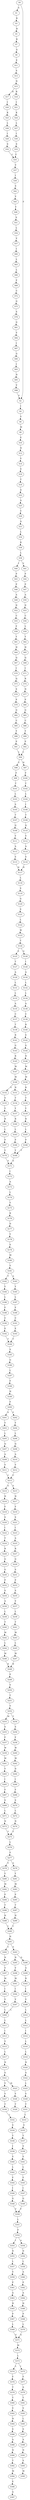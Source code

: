 strict digraph  {
	S0 -> S1 [ label = A ];
	S0 -> S2 [ label = F ];
	S1 -> S3 [ label = R ];
	S2 -> S4 [ label = I ];
	S3 -> S5 [ label = H ];
	S4 -> S6 [ label = V ];
	S5 -> S7 [ label = R ];
	S6 -> S8 [ label = M ];
	S7 -> S9 [ label = G ];
	S8 -> S10 [ label = E ];
	S9 -> S11 [ label = E ];
	S10 -> S12 [ label = N ];
	S11 -> S13 [ label = S ];
	S12 -> S14 [ label = V ];
	S13 -> S15 [ label = N ];
	S14 -> S16 [ label = S ];
	S15 -> S17 [ label = H ];
	S15 -> S18 [ label = R ];
	S16 -> S19 [ label = T ];
	S17 -> S20 [ label = I ];
	S18 -> S21 [ label = I ];
	S19 -> S22 [ label = G ];
	S20 -> S23 [ label = K ];
	S21 -> S24 [ label = K ];
	S22 -> S25 [ label = A ];
	S23 -> S26 [ label = L ];
	S24 -> S27 [ label = L ];
	S25 -> S28 [ label = C ];
	S26 -> S29 [ label = I ];
	S27 -> S30 [ label = I ];
	S28 -> S31 [ label = A ];
	S29 -> S32 [ label = S ];
	S30 -> S33 [ label = S ];
	S31 -> S34 [ label = L ];
	S32 -> S35 [ label = C ];
	S33 -> S35 [ label = C ];
	S34 -> S36 [ label = K ];
	S35 -> S37 [ label = V ];
	S36 -> S38 [ label = L ];
	S37 -> S39 [ label = I ];
	S38 -> S40 [ label = I ];
	S38 -> S41 [ label = V ];
	S39 -> S42 [ label = S ];
	S40 -> S43 [ label = P ];
	S41 -> S44 [ label = P ];
	S42 -> S45 [ label = V ];
	S43 -> S46 [ label = P ];
	S44 -> S47 [ label = P ];
	S45 -> S48 [ label = Y ];
	S46 -> S49 [ label = A ];
	S47 -> S50 [ label = A ];
	S48 -> S51 [ label = S ];
	S49 -> S52 [ label = D ];
	S50 -> S53 [ label = D ];
	S51 -> S54 [ label = L ];
	S52 -> S55 [ label = C ];
	S53 -> S56 [ label = C ];
	S54 -> S57 [ label = V ];
	S55 -> S58 [ label = F ];
	S56 -> S59 [ label = L ];
	S57 -> S60 [ label = I ];
	S58 -> S61 [ label = Y ];
	S59 -> S62 [ label = Y ];
	S60 -> S63 [ label = L ];
	S61 -> S64 [ label = H ];
	S62 -> S65 [ label = H ];
	S63 -> S66 [ label = L ];
	S64 -> S67 [ label = Q ];
	S65 -> S68 [ label = Q ];
	S66 -> S69 [ label = F ];
	S67 -> S70 [ label = I ];
	S68 -> S71 [ label = I ];
	S69 -> S72 [ label = C ];
	S70 -> S73 [ label = Q ];
	S71 -> S74 [ label = R ];
	S72 -> S75 [ label = G ];
	S73 -> S76 [ label = S ];
	S74 -> S77 [ label = N ];
	S75 -> S78 [ label = S ];
	S76 -> S79 [ label = P ];
	S77 -> S80 [ label = P ];
	S78 -> S81 [ label = G ];
	S79 -> S82 [ label = G ];
	S80 -> S83 [ label = G ];
	S81 -> S84 [ label = V ];
	S82 -> S85 [ label = C ];
	S83 -> S86 [ label = C ];
	S84 -> S87 [ label = I ];
	S85 -> S88 [ label = Y ];
	S86 -> S89 [ label = Y ];
	S87 -> S90 [ label = G ];
	S88 -> S91 [ label = P ];
	S89 -> S92 [ label = P ];
	S90 -> S93 [ label = I ];
	S91 -> S94 [ label = L ];
	S92 -> S94 [ label = L ];
	S93 -> S95 [ label = N ];
	S94 -> S96 [ label = C ];
	S94 -> S97 [ label = H ];
	S95 -> S98 [ label = V ];
	S96 -> S99 [ label = F ];
	S97 -> S100 [ label = F ];
	S98 -> S2 [ label = F ];
	S99 -> S101 [ label = T ];
	S100 -> S102 [ label = T ];
	S101 -> S103 [ label = L ];
	S102 -> S104 [ label = L ];
	S103 -> S105 [ label = S ];
	S104 -> S106 [ label = I ];
	S105 -> S107 [ label = T ];
	S106 -> S108 [ label = T ];
	S107 -> S109 [ label = Q ];
	S108 -> S110 [ label = Q ];
	S109 -> S111 [ label = V ];
	S110 -> S112 [ label = V ];
	S111 -> S113 [ label = A ];
	S112 -> S114 [ label = A ];
	S113 -> S115 [ label = S ];
	S114 -> S116 [ label = S ];
	S115 -> S117 [ label = H ];
	S116 -> S117 [ label = H ];
	S117 -> S118 [ label = L ];
	S118 -> S119 [ label = S ];
	S119 -> S120 [ label = G ];
	S120 -> S121 [ label = S ];
	S121 -> S122 [ label = L ];
	S122 -> S123 [ label = W ];
	S123 -> S124 [ label = T ];
	S124 -> S125 [ label = S ];
	S124 -> S126 [ label = G ];
	S125 -> S127 [ label = T ];
	S126 -> S128 [ label = I ];
	S127 -> S129 [ label = A ];
	S128 -> S130 [ label = A ];
	S129 -> S131 [ label = L ];
	S130 -> S132 [ label = L ];
	S131 -> S133 [ label = L ];
	S132 -> S134 [ label = L ];
	S133 -> S135 [ label = A ];
	S134 -> S136 [ label = A ];
	S135 -> S137 [ label = C ];
	S136 -> S138 [ label = C ];
	S137 -> S139 [ label = T ];
	S138 -> S140 [ label = R ];
	S139 -> S141 [ label = R ];
	S140 -> S142 [ label = S ];
	S141 -> S143 [ label = G ];
	S142 -> S144 [ label = G ];
	S143 -> S145 [ label = R ];
	S144 -> S146 [ label = N ];
	S145 -> S147 [ label = M ];
	S146 -> S148 [ label = M ];
	S147 -> S149 [ label = M ];
	S148 -> S150 [ label = M ];
	S149 -> S151 [ label = N ];
	S149 -> S152 [ label = S ];
	S150 -> S153 [ label = R ];
	S151 -> S154 [ label = T ];
	S152 -> S155 [ label = S ];
	S153 -> S156 [ label = T ];
	S154 -> S157 [ label = Y ];
	S155 -> S158 [ label = Y ];
	S156 -> S159 [ label = Y ];
	S157 -> S160 [ label = R ];
	S158 -> S161 [ label = R ];
	S159 -> S162 [ label = R ];
	S160 -> S163 [ label = L ];
	S161 -> S164 [ label = L ];
	S162 -> S165 [ label = L ];
	S163 -> S166 [ label = P ];
	S164 -> S167 [ label = P ];
	S165 -> S168 [ label = P ];
	S166 -> S169 [ label = Y ];
	S167 -> S170 [ label = Y ];
	S168 -> S169 [ label = Y ];
	S169 -> S171 [ label = S ];
	S170 -> S171 [ label = S ];
	S171 -> S172 [ label = I ];
	S172 -> S173 [ label = A ];
	S173 -> S174 [ label = L ];
	S174 -> S175 [ label = Y ];
	S175 -> S176 [ label = R ];
	S176 -> S177 [ label = D ];
	S177 -> S178 [ label = Y ];
	S178 -> S179 [ label = S ];
	S179 -> S180 [ label = M ];
	S180 -> S181 [ label = V ];
	S181 -> S182 [ label = T ];
	S181 -> S183 [ label = A ];
	S182 -> S184 [ label = Y ];
	S183 -> S185 [ label = Y ];
	S184 -> S186 [ label = L ];
	S185 -> S187 [ label = L ];
	S186 -> S188 [ label = F ];
	S187 -> S189 [ label = F ];
	S188 -> S190 [ label = C ];
	S189 -> S191 [ label = C ];
	S190 -> S192 [ label = E ];
	S191 -> S193 [ label = E ];
	S192 -> S194 [ label = T ];
	S193 -> S194 [ label = T ];
	S194 -> S195 [ label = S ];
	S195 -> S196 [ label = G ];
	S196 -> S197 [ label = L ];
	S197 -> S198 [ label = F ];
	S198 -> S199 [ label = H ];
	S199 -> S200 [ label = F ];
	S200 -> S201 [ label = S ];
	S200 -> S202 [ label = F ];
	S201 -> S203 [ label = Y ];
	S202 -> S204 [ label = Y ];
	S203 -> S205 [ label = L ];
	S204 -> S206 [ label = L ];
	S205 -> S207 [ label = Q ];
	S206 -> S208 [ label = Q ];
	S207 -> S209 [ label = A ];
	S208 -> S210 [ label = A ];
	S209 -> S211 [ label = V ];
	S210 -> S212 [ label = V ];
	S211 -> S213 [ label = C ];
	S212 -> S213 [ label = C ];
	S213 -> S214 [ label = G ];
	S213 -> S215 [ label = S ];
	S214 -> S216 [ label = H ];
	S215 -> S217 [ label = H ];
	S216 -> S218 [ label = F ];
	S217 -> S219 [ label = F ];
	S218 -> S220 [ label = S ];
	S219 -> S221 [ label = S ];
	S220 -> S222 [ label = I ];
	S221 -> S223 [ label = I ];
	S222 -> S224 [ label = T ];
	S223 -> S225 [ label = A ];
	S224 -> S226 [ label = R ];
	S225 -> S227 [ label = R ];
	S226 -> S228 [ label = G ];
	S227 -> S229 [ label = G ];
	S228 -> S230 [ label = G ];
	S229 -> S231 [ label = S ];
	S230 -> S232 [ label = P ];
	S231 -> S233 [ label = P ];
	S232 -> S234 [ label = S ];
	S233 -> S235 [ label = S ];
	S234 -> S236 [ label = A ];
	S235 -> S237 [ label = V ];
	S236 -> S238 [ label = L ];
	S237 -> S239 [ label = L ];
	S238 -> S240 [ label = T ];
	S239 -> S241 [ label = T ];
	S240 -> S242 [ label = M ];
	S241 -> S243 [ label = M ];
	S242 -> S244 [ label = L ];
	S243 -> S245 [ label = L ];
	S244 -> S246 [ label = M ];
	S245 -> S247 [ label = M ];
	S246 -> S248 [ label = K ];
	S247 -> S248 [ label = K ];
	S248 -> S249 [ label = P ];
	S249 -> S250 [ label = V ];
	S250 -> S251 [ label = T ];
	S251 -> S252 [ label = V ];
	S252 -> S253 [ label = M ];
	S252 -> S254 [ label = T ];
	S253 -> S255 [ label = S ];
	S254 -> S256 [ label = S ];
	S255 -> S257 [ label = F ];
	S256 -> S258 [ label = F ];
	S257 -> S259 [ label = W ];
	S258 -> S260 [ label = W ];
	S259 -> S261 [ label = M ];
	S260 -> S262 [ label = M ];
	S261 -> S263 [ label = Y ];
	S262 -> S264 [ label = D ];
	S263 -> S265 [ label = I ];
	S264 -> S266 [ label = I ];
	S265 -> S267 [ label = F ];
	S266 -> S268 [ label = F ];
	S267 -> S269 [ label = S ];
	S268 -> S270 [ label = S ];
	S269 -> S271 [ label = L ];
	S270 -> S272 [ label = L ];
	S271 -> S273 [ label = N ];
	S272 -> S274 [ label = N ];
	S273 -> S275 [ label = T ];
	S274 -> S275 [ label = T ];
	S275 -> S276 [ label = L ];
	S276 -> S277 [ label = F ];
	S277 -> S278 [ label = Y ];
	S277 -> S279 [ label = S ];
	S278 -> S280 [ label = Y ];
	S279 -> S281 [ label = Y ];
	S280 -> S282 [ label = M ];
	S281 -> S283 [ label = M ];
	S282 -> S284 [ label = P ];
	S283 -> S285 [ label = P ];
	S284 -> S286 [ label = T ];
	S285 -> S287 [ label = T ];
	S286 -> S288 [ label = H ];
	S287 -> S289 [ label = H ];
	S288 -> S290 [ label = L ];
	S289 -> S290 [ label = L ];
	S290 -> S291 [ label = H ];
	S291 -> S292 [ label = C ];
	S291 -> S293 [ label = S ];
	S292 -> S294 [ label = N ];
	S293 -> S295 [ label = N ];
	S293 -> S296 [ label = D ];
	S294 -> S297 [ label = V ];
	S295 -> S298 [ label = V ];
	S296 -> S299 [ label = A ];
	S297 -> S300 [ label = M ];
	S298 -> S301 [ label = M ];
	S299 -> S302 [ label = R ];
	S300 -> S303 [ label = I ];
	S301 -> S304 [ label = I ];
	S302 -> S305 [ label = I ];
	S303 -> S306 [ label = V ];
	S304 -> S307 [ label = V ];
	S305 -> S308 [ label = V ];
	S306 -> S309 [ label = L ];
	S307 -> S309 [ label = L ];
	S308 -> S310 [ label = L ];
	S309 -> S311 [ label = L ];
	S310 -> S312 [ label = L ];
	S311 -> S313 [ label = I ];
	S312 -> S314 [ label = I ];
	S313 -> S315 [ label = V ];
	S314 -> S316 [ label = L ];
	S315 -> S317 [ label = L ];
	S316 -> S318 [ label = L ];
	S317 -> S319 [ label = N ];
	S318 -> S320 [ label = N ];
	S319 -> S321 [ label = G ];
	S320 -> S322 [ label = G ];
	S321 -> S323 [ label = M ];
	S321 -> S324 [ label = V ];
	S322 -> S325 [ label = L ];
	S323 -> S326 [ label = V ];
	S324 -> S327 [ label = V ];
	S325 -> S328 [ label = V ];
	S326 -> S329 [ label = T ];
	S327 -> S330 [ label = T ];
	S328 -> S331 [ label = T ];
	S330 -> S332 [ label = L ];
	S331 -> S333 [ label = L ];
	S332 -> S334 [ label = V ];
	S333 -> S335 [ label = V ];
	S334 -> S336 [ label = Y ];
	S335 -> S337 [ label = Y ];
	S336 -> S338 [ label = I ];
	S337 -> S339 [ label = V ];
	S338 -> S340 [ label = V ];
	S339 -> S341 [ label = V ];
	S340 -> S342 [ label = L ];
	S341 -> S343 [ label = L ];
	S342 -> S344 [ label = F ];
	S343 -> S345 [ label = F ];
	S344 -> S346 [ label = I ];
	S345 -> S347 [ label = I ];
	S346 -> S348 [ label = G ];
	S347 -> S349 [ label = G ];
	S348 -> S350 [ label = F ];
	S349 -> S350 [ label = F ];
	S350 -> S351 [ label = L ];
	S351 -> S352 [ label = P ];
	S352 -> S353 [ label = I ];
	S352 -> S354 [ label = A ];
	S353 -> S355 [ label = D ];
	S354 -> S356 [ label = D ];
	S355 -> S357 [ label = L ];
	S356 -> S358 [ label = L ];
	S357 -> S359 [ label = V ];
	S358 -> S360 [ label = A ];
	S359 -> S361 [ label = P ];
	S360 -> S362 [ label = P ];
	S361 -> S363 [ label = A ];
	S362 -> S364 [ label = A ];
	S363 -> S365 [ label = H ];
	S364 -> S366 [ label = H ];
	S365 -> S367 [ label = P ];
	S366 -> S368 [ label = P ];
	S367 -> S369 [ label = L ];
	S368 -> S370 [ label = L ];
	S369 -> S371 [ label = G ];
	S370 -> S371 [ label = G ];
	S371 -> S372 [ label = M ];
	S372 -> S373 [ label = L ];
	S373 -> S374 [ label = L ];
	S373 -> S375 [ label = I ];
	S374 -> S376 [ label = F ];
	S375 -> S377 [ label = F ];
	S376 -> S378 [ label = T ];
	S377 -> S379 [ label = A ];
	S378 -> S380 [ label = T ];
	S379 -> S381 [ label = T ];
	S380 -> S382 [ label = V ];
	S381 -> S383 [ label = V ];
	S382 -> S384 [ label = H ];
	S383 -> S385 [ label = L ];
	S384 -> S386 [ label = S ];
	S385 -> S387 [ label = S ];
	S386 -> S388 [ label = A ];
	S387 -> S389 [ label = A ];
	S388 -> S390 [ label = N ];
	S389 -> S391 [ label = N ];
	S390 -> S392 [ label = T ];
	S391 -> S393 [ label = S ];
	S392 -> S394 [ label = M ];
	S393 -> S395 [ label = M ];
	S394 -> S396 [ label = E ];
	S396 -> S397 [ label = G ];
}
